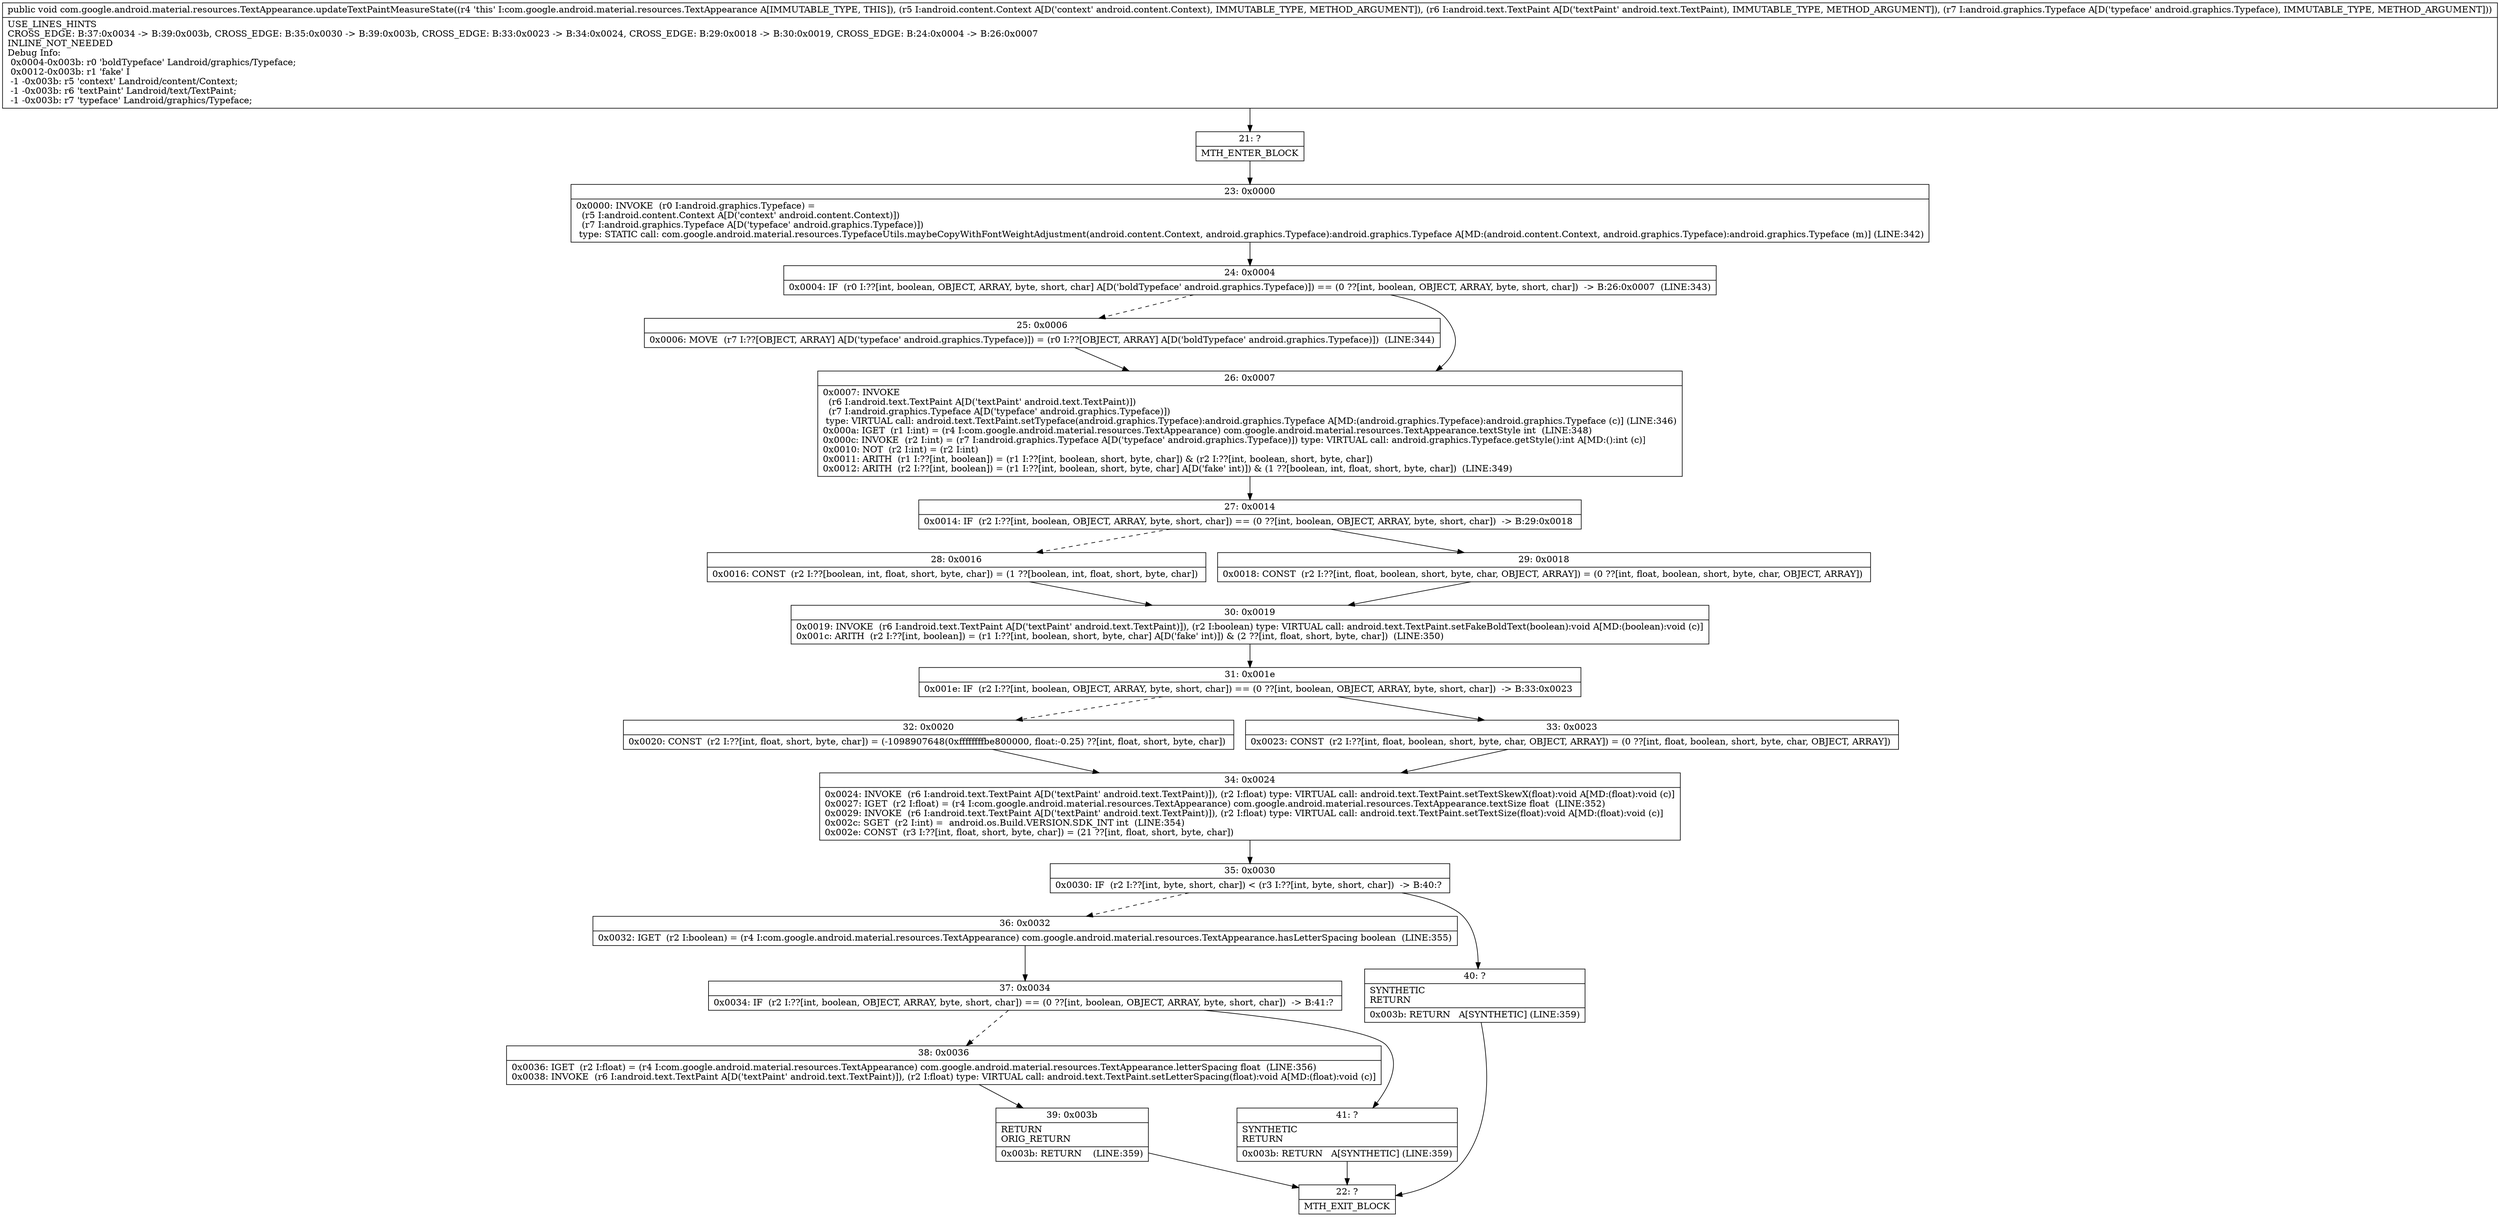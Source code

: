 digraph "CFG forcom.google.android.material.resources.TextAppearance.updateTextPaintMeasureState(Landroid\/content\/Context;Landroid\/text\/TextPaint;Landroid\/graphics\/Typeface;)V" {
Node_21 [shape=record,label="{21\:\ ?|MTH_ENTER_BLOCK\l}"];
Node_23 [shape=record,label="{23\:\ 0x0000|0x0000: INVOKE  (r0 I:android.graphics.Typeface) = \l  (r5 I:android.content.Context A[D('context' android.content.Context)])\l  (r7 I:android.graphics.Typeface A[D('typeface' android.graphics.Typeface)])\l type: STATIC call: com.google.android.material.resources.TypefaceUtils.maybeCopyWithFontWeightAdjustment(android.content.Context, android.graphics.Typeface):android.graphics.Typeface A[MD:(android.content.Context, android.graphics.Typeface):android.graphics.Typeface (m)] (LINE:342)\l}"];
Node_24 [shape=record,label="{24\:\ 0x0004|0x0004: IF  (r0 I:??[int, boolean, OBJECT, ARRAY, byte, short, char] A[D('boldTypeface' android.graphics.Typeface)]) == (0 ??[int, boolean, OBJECT, ARRAY, byte, short, char])  \-\> B:26:0x0007  (LINE:343)\l}"];
Node_25 [shape=record,label="{25\:\ 0x0006|0x0006: MOVE  (r7 I:??[OBJECT, ARRAY] A[D('typeface' android.graphics.Typeface)]) = (r0 I:??[OBJECT, ARRAY] A[D('boldTypeface' android.graphics.Typeface)])  (LINE:344)\l}"];
Node_26 [shape=record,label="{26\:\ 0x0007|0x0007: INVOKE  \l  (r6 I:android.text.TextPaint A[D('textPaint' android.text.TextPaint)])\l  (r7 I:android.graphics.Typeface A[D('typeface' android.graphics.Typeface)])\l type: VIRTUAL call: android.text.TextPaint.setTypeface(android.graphics.Typeface):android.graphics.Typeface A[MD:(android.graphics.Typeface):android.graphics.Typeface (c)] (LINE:346)\l0x000a: IGET  (r1 I:int) = (r4 I:com.google.android.material.resources.TextAppearance) com.google.android.material.resources.TextAppearance.textStyle int  (LINE:348)\l0x000c: INVOKE  (r2 I:int) = (r7 I:android.graphics.Typeface A[D('typeface' android.graphics.Typeface)]) type: VIRTUAL call: android.graphics.Typeface.getStyle():int A[MD:():int (c)]\l0x0010: NOT  (r2 I:int) = (r2 I:int) \l0x0011: ARITH  (r1 I:??[int, boolean]) = (r1 I:??[int, boolean, short, byte, char]) & (r2 I:??[int, boolean, short, byte, char]) \l0x0012: ARITH  (r2 I:??[int, boolean]) = (r1 I:??[int, boolean, short, byte, char] A[D('fake' int)]) & (1 ??[boolean, int, float, short, byte, char])  (LINE:349)\l}"];
Node_27 [shape=record,label="{27\:\ 0x0014|0x0014: IF  (r2 I:??[int, boolean, OBJECT, ARRAY, byte, short, char]) == (0 ??[int, boolean, OBJECT, ARRAY, byte, short, char])  \-\> B:29:0x0018 \l}"];
Node_28 [shape=record,label="{28\:\ 0x0016|0x0016: CONST  (r2 I:??[boolean, int, float, short, byte, char]) = (1 ??[boolean, int, float, short, byte, char]) \l}"];
Node_30 [shape=record,label="{30\:\ 0x0019|0x0019: INVOKE  (r6 I:android.text.TextPaint A[D('textPaint' android.text.TextPaint)]), (r2 I:boolean) type: VIRTUAL call: android.text.TextPaint.setFakeBoldText(boolean):void A[MD:(boolean):void (c)]\l0x001c: ARITH  (r2 I:??[int, boolean]) = (r1 I:??[int, boolean, short, byte, char] A[D('fake' int)]) & (2 ??[int, float, short, byte, char])  (LINE:350)\l}"];
Node_31 [shape=record,label="{31\:\ 0x001e|0x001e: IF  (r2 I:??[int, boolean, OBJECT, ARRAY, byte, short, char]) == (0 ??[int, boolean, OBJECT, ARRAY, byte, short, char])  \-\> B:33:0x0023 \l}"];
Node_32 [shape=record,label="{32\:\ 0x0020|0x0020: CONST  (r2 I:??[int, float, short, byte, char]) = (\-1098907648(0xffffffffbe800000, float:\-0.25) ??[int, float, short, byte, char]) \l}"];
Node_34 [shape=record,label="{34\:\ 0x0024|0x0024: INVOKE  (r6 I:android.text.TextPaint A[D('textPaint' android.text.TextPaint)]), (r2 I:float) type: VIRTUAL call: android.text.TextPaint.setTextSkewX(float):void A[MD:(float):void (c)]\l0x0027: IGET  (r2 I:float) = (r4 I:com.google.android.material.resources.TextAppearance) com.google.android.material.resources.TextAppearance.textSize float  (LINE:352)\l0x0029: INVOKE  (r6 I:android.text.TextPaint A[D('textPaint' android.text.TextPaint)]), (r2 I:float) type: VIRTUAL call: android.text.TextPaint.setTextSize(float):void A[MD:(float):void (c)]\l0x002c: SGET  (r2 I:int) =  android.os.Build.VERSION.SDK_INT int  (LINE:354)\l0x002e: CONST  (r3 I:??[int, float, short, byte, char]) = (21 ??[int, float, short, byte, char]) \l}"];
Node_35 [shape=record,label="{35\:\ 0x0030|0x0030: IF  (r2 I:??[int, byte, short, char]) \< (r3 I:??[int, byte, short, char])  \-\> B:40:? \l}"];
Node_36 [shape=record,label="{36\:\ 0x0032|0x0032: IGET  (r2 I:boolean) = (r4 I:com.google.android.material.resources.TextAppearance) com.google.android.material.resources.TextAppearance.hasLetterSpacing boolean  (LINE:355)\l}"];
Node_37 [shape=record,label="{37\:\ 0x0034|0x0034: IF  (r2 I:??[int, boolean, OBJECT, ARRAY, byte, short, char]) == (0 ??[int, boolean, OBJECT, ARRAY, byte, short, char])  \-\> B:41:? \l}"];
Node_38 [shape=record,label="{38\:\ 0x0036|0x0036: IGET  (r2 I:float) = (r4 I:com.google.android.material.resources.TextAppearance) com.google.android.material.resources.TextAppearance.letterSpacing float  (LINE:356)\l0x0038: INVOKE  (r6 I:android.text.TextPaint A[D('textPaint' android.text.TextPaint)]), (r2 I:float) type: VIRTUAL call: android.text.TextPaint.setLetterSpacing(float):void A[MD:(float):void (c)]\l}"];
Node_39 [shape=record,label="{39\:\ 0x003b|RETURN\lORIG_RETURN\l|0x003b: RETURN    (LINE:359)\l}"];
Node_22 [shape=record,label="{22\:\ ?|MTH_EXIT_BLOCK\l}"];
Node_41 [shape=record,label="{41\:\ ?|SYNTHETIC\lRETURN\l|0x003b: RETURN   A[SYNTHETIC] (LINE:359)\l}"];
Node_40 [shape=record,label="{40\:\ ?|SYNTHETIC\lRETURN\l|0x003b: RETURN   A[SYNTHETIC] (LINE:359)\l}"];
Node_33 [shape=record,label="{33\:\ 0x0023|0x0023: CONST  (r2 I:??[int, float, boolean, short, byte, char, OBJECT, ARRAY]) = (0 ??[int, float, boolean, short, byte, char, OBJECT, ARRAY]) \l}"];
Node_29 [shape=record,label="{29\:\ 0x0018|0x0018: CONST  (r2 I:??[int, float, boolean, short, byte, char, OBJECT, ARRAY]) = (0 ??[int, float, boolean, short, byte, char, OBJECT, ARRAY]) \l}"];
MethodNode[shape=record,label="{public void com.google.android.material.resources.TextAppearance.updateTextPaintMeasureState((r4 'this' I:com.google.android.material.resources.TextAppearance A[IMMUTABLE_TYPE, THIS]), (r5 I:android.content.Context A[D('context' android.content.Context), IMMUTABLE_TYPE, METHOD_ARGUMENT]), (r6 I:android.text.TextPaint A[D('textPaint' android.text.TextPaint), IMMUTABLE_TYPE, METHOD_ARGUMENT]), (r7 I:android.graphics.Typeface A[D('typeface' android.graphics.Typeface), IMMUTABLE_TYPE, METHOD_ARGUMENT]))  | USE_LINES_HINTS\lCROSS_EDGE: B:37:0x0034 \-\> B:39:0x003b, CROSS_EDGE: B:35:0x0030 \-\> B:39:0x003b, CROSS_EDGE: B:33:0x0023 \-\> B:34:0x0024, CROSS_EDGE: B:29:0x0018 \-\> B:30:0x0019, CROSS_EDGE: B:24:0x0004 \-\> B:26:0x0007\lINLINE_NOT_NEEDED\lDebug Info:\l  0x0004\-0x003b: r0 'boldTypeface' Landroid\/graphics\/Typeface;\l  0x0012\-0x003b: r1 'fake' I\l  \-1 \-0x003b: r5 'context' Landroid\/content\/Context;\l  \-1 \-0x003b: r6 'textPaint' Landroid\/text\/TextPaint;\l  \-1 \-0x003b: r7 'typeface' Landroid\/graphics\/Typeface;\l}"];
MethodNode -> Node_21;Node_21 -> Node_23;
Node_23 -> Node_24;
Node_24 -> Node_25[style=dashed];
Node_24 -> Node_26;
Node_25 -> Node_26;
Node_26 -> Node_27;
Node_27 -> Node_28[style=dashed];
Node_27 -> Node_29;
Node_28 -> Node_30;
Node_30 -> Node_31;
Node_31 -> Node_32[style=dashed];
Node_31 -> Node_33;
Node_32 -> Node_34;
Node_34 -> Node_35;
Node_35 -> Node_36[style=dashed];
Node_35 -> Node_40;
Node_36 -> Node_37;
Node_37 -> Node_38[style=dashed];
Node_37 -> Node_41;
Node_38 -> Node_39;
Node_39 -> Node_22;
Node_41 -> Node_22;
Node_40 -> Node_22;
Node_33 -> Node_34;
Node_29 -> Node_30;
}

